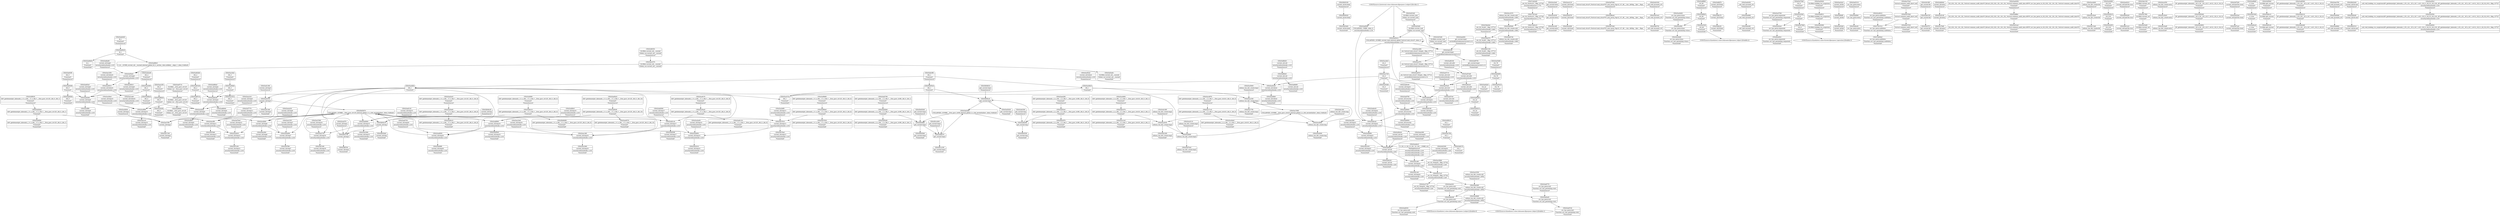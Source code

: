 digraph {
	CE0x5b00020 [shape=record,shape=Mrecord,label="{CE0x5b00020|current_sid:do.body}"]
	CE0x5ad13d0 [shape=record,shape=Mrecord,label="{CE0x5ad13d0|current_sid:tmp3|*SummSink*}"]
	CE0x5ad5060 [shape=record,shape=Mrecord,label="{CE0x5ad5060|selinux_tun_dev_create:call1|security/selinux/hooks.c,4661}"]
	CE0x5acccd0 [shape=record,shape=Mrecord,label="{CE0x5acccd0|get_current:entry|*SummSink*}"]
	CE0x5ae6380 [shape=record,shape=Mrecord,label="{CE0x5ae6380|i64_5|*Constant*}"]
	CE0x5ae3d00 [shape=record,shape=Mrecord,label="{CE0x5ae3d00|current_sid:if.end|*SummSink*}"]
	CE0x5af7040 [shape=record,shape=Mrecord,label="{CE0x5af7040|%struct.task_struct*_(%struct.task_struct**)*_asm_movq_%gs:$_1:P_,$0_,_r,im,_dirflag_,_fpsr_,_flags_|*SummSource*}"]
	CE0x5af6ea0 [shape=record,shape=Mrecord,label="{CE0x5af6ea0|%struct.task_struct*_(%struct.task_struct**)*_asm_movq_%gs:$_1:P_,$0_,_r,im,_dirflag_,_fpsr_,_flags_}"]
	CE0x5aec090 [shape=record,shape=Mrecord,label="{CE0x5aec090|current_sid:tmp22|security/selinux/hooks.c,218|*SummSink*}"]
	CE0x5ad14c0 [shape=record,shape=Mrecord,label="{CE0x5ad14c0|_call_void_mcount()_#3}"]
	CE0x5ac44d0 [shape=record,shape=Mrecord,label="{CE0x5ac44d0|avc_has_perm:tclass|Function::avc_has_perm&Arg::tclass::|*SummSink*}"]
	CE0x5ac6090 [shape=record,shape=Mrecord,label="{CE0x5ac6090|selinux_tun_dev_create:tmp|*SummSink*}"]
	CE0x5b08d10 [shape=record,shape=Mrecord,label="{CE0x5b08d10|get_current:tmp1|*SummSource*}"]
	CE0x5ac49d0 [shape=record,shape=Mrecord,label="{CE0x5ac49d0|selinux_tun_dev_create:tmp}"]
	CE0x5afdd70 [shape=record,shape=Mrecord,label="{CE0x5afdd70|current_sid:if.then|*SummSource*}"]
	CE0x5adda80 [shape=record,shape=Mrecord,label="{CE0x5adda80|current_sid:tmp8|security/selinux/hooks.c,218|*SummSource*}"]
	CE0x5add390 [shape=record,shape=Mrecord,label="{CE0x5add390|get_current:tmp}"]
	CE0x5aca340 [shape=record,shape=Mrecord,label="{CE0x5aca340|selinux_tun_dev_create:tmp1}"]
	CE0x5ae55a0 [shape=record,shape=Mrecord,label="{CE0x5ae55a0|current_sid:cred|security/selinux/hooks.c,218}"]
	CE0x5ae1860 [shape=record,shape=Mrecord,label="{CE0x5ae1860|current_sid:tmp18|security/selinux/hooks.c,218|*SummSink*}"]
	CE0x5add8c0 [shape=record,shape=Mrecord,label="{CE0x5add8c0|0:_i8,_:_GCMR_current_sid.__warned_internal_global_i8_0,_section_.data.unlikely_,_align_1:_elem_0:default:}"]
	CE0x5ad0c00 [shape=record,shape=Mrecord,label="{CE0x5ad0c00|current_sid:tmp21|security/selinux/hooks.c,218|*SummSource*}"]
	CE0x5ac5350 [shape=record,shape=Mrecord,label="{CE0x5ac5350|selinux_tun_dev_create:call|security/selinux/hooks.c,4652|*SummSource*}"]
	CE0x5aca1e0 [shape=record,shape=Mrecord,label="{CE0x5aca1e0|i64*_getelementptr_inbounds_(_2_x_i64_,_2_x_i64_*___llvm_gcov_ctr410,_i64_0,_i64_1)|*Constant*|*SummSink*}"]
	CE0x5ad3460 [shape=record,shape=Mrecord,label="{CE0x5ad3460|current_sid:do.body|*SummSink*}"]
	CE0x5adfc90 [shape=record,shape=Mrecord,label="{CE0x5adfc90|i64*_getelementptr_inbounds_(_11_x_i64_,_11_x_i64_*___llvm_gcov_ctr125,_i64_0,_i64_10)|*Constant*}"]
	CE0x5ae3580 [shape=record,shape=Mrecord,label="{CE0x5ae3580|current_sid:tmp15|security/selinux/hooks.c,218|*SummSink*}"]
	CE0x5aee880 [shape=record,shape=Mrecord,label="{CE0x5aee880|_call_void_mcount()_#3}"]
	CE0x5accb30 [shape=record,shape=Mrecord,label="{CE0x5accb30|get_current:entry}"]
	CE0x5ac5760 [shape=record,shape=Mrecord,label="{CE0x5ac5760|avc_has_perm:requested|Function::avc_has_perm&Arg::requested::|*SummSource*}"]
	CE0x5af96e0 [shape=record,shape=Mrecord,label="{CE0x5af96e0|i64*_getelementptr_inbounds_(_11_x_i64_,_11_x_i64_*___llvm_gcov_ctr125,_i64_0,_i64_6)|*Constant*}"]
	CE0x5ad3920 [shape=record,shape=Mrecord,label="{CE0x5ad3920|GLOBAL:lockdep_rcu_suspicious|*Constant*|*SummSource*}"]
	CE0x5ae9570 [shape=record,shape=Mrecord,label="{CE0x5ae9570|i64*_getelementptr_inbounds_(_11_x_i64_,_11_x_i64_*___llvm_gcov_ctr125,_i64_0,_i64_10)|*Constant*|*SummSink*}"]
	CE0x5afb890 [shape=record,shape=Mrecord,label="{CE0x5afb890|current_sid:call|security/selinux/hooks.c,218|*SummSink*}"]
	CE0x5ac3270 [shape=record,shape=Mrecord,label="{CE0x5ac3270|selinux_tun_dev_create:call1|security/selinux/hooks.c,4661|*SummSource*}"]
	CE0x5ae52b0 [shape=record,shape=Mrecord,label="{CE0x5ae52b0|current_sid:bb|*SummSink*}"]
	CE0x5b1a100 [shape=record,shape=Mrecord,label="{CE0x5b1a100|get_current:tmp3|*SummSink*}"]
	CE0x5ad3310 [shape=record,shape=Mrecord,label="{CE0x5ad3310|avc_has_perm:entry|*SummSource*}"]
	CE0x5ad4c80 [shape=record,shape=Mrecord,label="{CE0x5ad4c80|avc_has_perm:ssid|Function::avc_has_perm&Arg::ssid::}"]
	CE0x5aea560 [shape=record,shape=Mrecord,label="{CE0x5aea560|current_sid:tmp6|security/selinux/hooks.c,218|*SummSink*}"]
	CE0x5ac71c0 [shape=record,shape=Mrecord,label="{CE0x5ac71c0|i64*_getelementptr_inbounds_(_2_x_i64_,_2_x_i64_*___llvm_gcov_ctr410,_i64_0,_i64_0)|*Constant*}"]
	CE0x5acdcd0 [shape=record,shape=Mrecord,label="{CE0x5acdcd0|current_sid:tmp5|security/selinux/hooks.c,218}"]
	CE0x5acc910 [shape=record,shape=Mrecord,label="{CE0x5acc910|i64_3|*Constant*|*SummSink*}"]
	"CONST[source:0(mediator),value:0(static)][purpose:{operation}][SnkIdx:3]"
	CE0x5aedc20 [shape=record,shape=Mrecord,label="{CE0x5aedc20|current_sid:sid|security/selinux/hooks.c,220|*SummSink*}"]
	CE0x7181510 [shape=record,shape=Mrecord,label="{CE0x7181510|avc_has_perm:auditdata|Function::avc_has_perm&Arg::auditdata::}"]
	CE0x5ac2030 [shape=record,shape=Mrecord,label="{CE0x5ac2030|selinux_tun_dev_create:tmp2}"]
	CE0x5ae16e0 [shape=record,shape=Mrecord,label="{CE0x5ae16e0|current_sid:tmp18|security/selinux/hooks.c,218|*SummSource*}"]
	CE0x5b455c0 [shape=record,shape=Mrecord,label="{CE0x5b455c0|i64_1|*Constant*}"]
	CE0x5ae57e0 [shape=record,shape=Mrecord,label="{CE0x5ae57e0|current_sid:cred|security/selinux/hooks.c,218|*SummSink*}"]
	CE0x5af20a0 [shape=record,shape=Mrecord,label="{CE0x5af20a0|i64*_getelementptr_inbounds_(_2_x_i64_,_2_x_i64_*___llvm_gcov_ctr98,_i64_0,_i64_0)|*Constant*}"]
	CE0x5aea430 [shape=record,shape=Mrecord,label="{CE0x5aea430|current_sid:tmp6|security/selinux/hooks.c,218|*SummSource*}"]
	CE0x63e7640 [shape=record,shape=Mrecord,label="{CE0x63e7640|%struct.common_audit_data*_null|*Constant*}"]
	CE0x5af1df0 [shape=record,shape=Mrecord,label="{CE0x5af1df0|get_current:bb|*SummSource*}"]
	CE0x5aedec0 [shape=record,shape=Mrecord,label="{CE0x5aedec0|0:_i32,_4:_i32,_8:_i32,_12:_i32,_:_CMRE_4,8_|*MultipleSource*|security/selinux/hooks.c,218|security/selinux/hooks.c,218|security/selinux/hooks.c,220}"]
	CE0x5ae6f40 [shape=record,shape=Mrecord,label="{CE0x5ae6f40|i64*_getelementptr_inbounds_(_11_x_i64_,_11_x_i64_*___llvm_gcov_ctr125,_i64_0,_i64_1)|*Constant*|*SummSink*}"]
	CE0x5af8930 [shape=record,shape=Mrecord,label="{CE0x5af8930|i64*_getelementptr_inbounds_(_11_x_i64_,_11_x_i64_*___llvm_gcov_ctr125,_i64_0,_i64_1)|*Constant*|*SummSource*}"]
	CE0x5aceb30 [shape=record,shape=Mrecord,label="{CE0x5aceb30|current_sid:tmp12|security/selinux/hooks.c,218}"]
	CE0x5af78d0 [shape=record,shape=Mrecord,label="{CE0x5af78d0|current_sid:tmp11|security/selinux/hooks.c,218|*SummSink*}"]
	CE0x5ae3370 [shape=record,shape=Mrecord,label="{CE0x5ae3370|GLOBAL:current_sid.__warned|Global_var:current_sid.__warned}"]
	CE0x5af1b50 [shape=record,shape=Mrecord,label="{CE0x5af1b50|current_sid:tmp24|security/selinux/hooks.c,220|*SummSource*}"]
	CE0x5ac7b60 [shape=record,shape=Mrecord,label="{CE0x5ac7b60|current_sid:entry|*SummSink*}"]
	CE0x5ad4cf0 [shape=record,shape=Mrecord,label="{CE0x5ad4cf0|avc_has_perm:entry|*SummSink*}"]
	CE0x5ac5ca0 [shape=record,shape=Mrecord,label="{CE0x5ac5ca0|i32_(i32,_i32,_i16,_i32,_%struct.common_audit_data*)*_bitcast_(i32_(i32,_i32,_i16,_i32,_%struct.common_audit_data.495*)*_avc_has_perm_to_i32_(i32,_i32,_i16,_i32,_%struct.common_audit_data*)*)|*Constant*|*SummSink*}"]
	CE0x5ac4d40 [shape=record,shape=Mrecord,label="{CE0x5ac4d40|selinux_tun_dev_create:bb|*SummSource*}"]
	CE0x5ae7910 [shape=record,shape=Mrecord,label="{CE0x5ae7910|current_sid:tmp13|security/selinux/hooks.c,218}"]
	CE0x5ad3990 [shape=record,shape=Mrecord,label="{CE0x5ad3990|GLOBAL:lockdep_rcu_suspicious|*Constant*|*SummSink*}"]
	CE0x5ae3730 [shape=record,shape=Mrecord,label="{CE0x5ae3730|current_sid:tmp16|security/selinux/hooks.c,218}"]
	CE0x5acb450 [shape=record,shape=Mrecord,label="{CE0x5acb450|i32_218|*Constant*|*SummSink*}"]
	CE0x5adfdc0 [shape=record,shape=Mrecord,label="{CE0x5adfdc0|current_sid:tmp19|security/selinux/hooks.c,218|*SummSource*}"]
	CE0x5acdc60 [shape=record,shape=Mrecord,label="{CE0x5acdc60|i64_0|*Constant*|*SummSink*}"]
	CE0x53be0e0 [shape=record,shape=Mrecord,label="{CE0x53be0e0|_ret_i32_%call1,_!dbg_!27714|security/selinux/hooks.c,4661|*SummSource*}"]
	CE0x5af7a50 [shape=record,shape=Mrecord,label="{CE0x5af7a50|current_sid:tmp12|security/selinux/hooks.c,218|*SummSink*}"]
	CE0x5ae2610 [shape=record,shape=Mrecord,label="{CE0x5ae2610|current_sid:land.lhs.true|*SummSource*}"]
	CE0x5acff30 [shape=record,shape=Mrecord,label="{CE0x5acff30|current_sid:tmp5|security/selinux/hooks.c,218|*SummSink*}"]
	CE0x5ac5e80 [shape=record,shape=Mrecord,label="{CE0x5ac5e80|GLOBAL:current_sid|*Constant*|*SummSink*}"]
	CE0x71814a0 [shape=record,shape=Mrecord,label="{CE0x71814a0|_ret_i32_%retval.0,_!dbg_!27728|security/selinux/avc.c,775}"]
	CE0x5ae78a0 [shape=record,shape=Mrecord,label="{CE0x5ae78a0|current_sid:tmp13|security/selinux/hooks.c,218|*SummSink*}"]
	CE0x5afb820 [shape=record,shape=Mrecord,label="{CE0x5afb820|current_sid:call|security/selinux/hooks.c,218|*SummSource*}"]
	CE0x5ae67e0 [shape=record,shape=Mrecord,label="{CE0x5ae67e0|avc_has_perm:tsid|Function::avc_has_perm&Arg::tsid::|*SummSink*}"]
	CE0x5aed1d0 [shape=record,shape=Mrecord,label="{CE0x5aed1d0|current_sid:tmp21|security/selinux/hooks.c,218|*SummSink*}"]
	CE0x5acd010 [shape=record,shape=Mrecord,label="{CE0x5acd010|_ret_%struct.task_struct*_%tmp4,_!dbg_!27714|./arch/x86/include/asm/current.h,14|*SummSink*}"]
	CE0x53be070 [shape=record,shape=Mrecord,label="{CE0x53be070|_ret_i32_%call1,_!dbg_!27714|security/selinux/hooks.c,4661}"]
	CE0x5b1a000 [shape=record,shape=Mrecord,label="{CE0x5b1a000|get_current:tmp3|*SummSource*}"]
	CE0x5ae60b0 [shape=record,shape=Mrecord,label="{CE0x5ae60b0|current_sid:tmp15|security/selinux/hooks.c,218}"]
	CE0x5ac5ad0 [shape=record,shape=Mrecord,label="{CE0x5ac5ad0|selinux_tun_dev_create:entry|*SummSink*}"]
	CE0x5afb6e0 [shape=record,shape=Mrecord,label="{CE0x5afb6e0|current_sid:call|security/selinux/hooks.c,218}"]
	CE0x5ad8940 [shape=record,shape=Mrecord,label="{CE0x5ad8940|current_sid:tmp4|security/selinux/hooks.c,218|*SummSink*}"]
	CE0x5ac86b0 [shape=record,shape=Mrecord,label="{CE0x5ac86b0|current_sid:tobool|security/selinux/hooks.c,218|*SummSink*}"]
	CE0x5ad5320 [shape=record,shape=Mrecord,label="{CE0x5ad5320|i8*_getelementptr_inbounds_(_45_x_i8_,_45_x_i8_*_.str12,_i32_0,_i32_0)|*Constant*|*SummSource*}"]
	CE0x5ad01b0 [shape=record,shape=Mrecord,label="{CE0x5ad01b0|i64_2|*Constant*}"]
	CE0x5ad1360 [shape=record,shape=Mrecord,label="{CE0x5ad1360|current_sid:tmp3|*SummSource*}"]
	CE0x5b08ca0 [shape=record,shape=Mrecord,label="{CE0x5b08ca0|get_current:tmp1}"]
	CE0x5ad3b10 [shape=record,shape=Mrecord,label="{CE0x5ad3b10|i32_218|*Constant*}"]
	CE0x5accf70 [shape=record,shape=Mrecord,label="{CE0x5accf70|_ret_%struct.task_struct*_%tmp4,_!dbg_!27714|./arch/x86/include/asm/current.h,14}"]
	CE0x5aebe20 [shape=record,shape=Mrecord,label="{CE0x5aebe20|current_sid:tmp22|security/selinux/hooks.c,218|*SummSource*}"]
	CE0x5ac68d0 [shape=record,shape=Mrecord,label="{CE0x5ac68d0|selinux_tun_dev_create:call|security/selinux/hooks.c,4652|*SummSink*}"]
	CE0x5ae65a0 [shape=record,shape=Mrecord,label="{CE0x5ae65a0|current_sid:tmp9|security/selinux/hooks.c,218|*SummSource*}"]
	CE0x5ae2ec0 [shape=record,shape=Mrecord,label="{CE0x5ae2ec0|i64*_getelementptr_inbounds_(_11_x_i64_,_11_x_i64_*___llvm_gcov_ctr125,_i64_0,_i64_8)|*Constant*|*SummSource*}"]
	CE0x5b036e0 [shape=record,shape=Mrecord,label="{CE0x5b036e0|current_sid:tmp|*SummSink*}"]
	CE0x5ad4130 [shape=record,shape=Mrecord,label="{CE0x5ad4130|i64*_getelementptr_inbounds_(_11_x_i64_,_11_x_i64_*___llvm_gcov_ctr125,_i64_0,_i64_9)|*Constant*|*SummSink*}"]
	CE0x5ac85a0 [shape=record,shape=Mrecord,label="{CE0x5ac85a0|current_sid:tobool|security/selinux/hooks.c,218|*SummSource*}"]
	CE0x5ae1d50 [shape=record,shape=Mrecord,label="{CE0x5ae1d50|current_sid:tobool1|security/selinux/hooks.c,218|*SummSource*}"]
	CE0x5ac3730 [shape=record,shape=Mrecord,label="{CE0x5ac3730|_ret_i32_%tmp24,_!dbg_!27742|security/selinux/hooks.c,220|*SummSink*}"]
	CE0x5adcc90 [shape=record,shape=Mrecord,label="{CE0x5adcc90|get_current:tmp4|./arch/x86/include/asm/current.h,14}"]
	CE0x5b01330 [shape=record,shape=Mrecord,label="{CE0x5b01330|_ret_i32_%call1,_!dbg_!27714|security/selinux/hooks.c,4661|*SummSink*}"]
	CE0x5af7200 [shape=record,shape=Mrecord,label="{CE0x5af7200|current_sid:land.lhs.true2|*SummSource*}"]
	CE0x5ac6400 [shape=record,shape=Mrecord,label="{CE0x5ac6400|avc_has_perm:tclass|Function::avc_has_perm&Arg::tclass::|*SummSource*}"]
	CE0x5accd60 [shape=record,shape=Mrecord,label="{CE0x5accd60|_ret_%struct.task_struct*_%tmp4,_!dbg_!27714|./arch/x86/include/asm/current.h,14|*SummSource*}"]
	CE0x5ac6140 [shape=record,shape=Mrecord,label="{CE0x5ac6140|current_sid:entry}"]
	CE0x5af87b0 [shape=record,shape=Mrecord,label="{CE0x5af87b0|current_sid:tmp1|*SummSink*}"]
	CE0x5ae24c0 [shape=record,shape=Mrecord,label="{CE0x5ae24c0|current_sid:bb|*SummSource*}"]
	CE0x5adffe0 [shape=record,shape=Mrecord,label="{CE0x5adffe0|i32_(i32,_i32,_i16,_i32,_%struct.common_audit_data*)*_bitcast_(i32_(i32,_i32,_i16,_i32,_%struct.common_audit_data.495*)*_avc_has_perm_to_i32_(i32,_i32,_i16,_i32,_%struct.common_audit_data*)*)|*Constant*}"]
	CE0x5aebf90 [shape=record,shape=Mrecord,label="{CE0x5aebf90|current_sid:tmp23|security/selinux/hooks.c,218}"]
	CE0x5acfdd0 [shape=record,shape=Mrecord,label="{CE0x5acfdd0|selinux_tun_dev_create:tmp3}"]
	CE0x5ad7ed0 [shape=record,shape=Mrecord,label="{CE0x5ad7ed0|current_sid:call4|security/selinux/hooks.c,218}"]
	CE0x5aed030 [shape=record,shape=Mrecord,label="{CE0x5aed030|avc_has_perm:ssid|Function::avc_has_perm&Arg::ssid::|*SummSink*}"]
	CE0x5afb9f0 [shape=record,shape=Mrecord,label="{CE0x5afb9f0|current_sid:bb}"]
	CE0x6ea6fc0 [shape=record,shape=Mrecord,label="{CE0x6ea6fc0|avc_has_perm:requested|Function::avc_has_perm&Arg::requested::|*SummSink*}"]
	CE0x5ae5410 [shape=record,shape=Mrecord,label="{CE0x5ae5410|i32_78|*Constant*|*SummSink*}"]
	CE0x5ae5480 [shape=record,shape=Mrecord,label="{CE0x5ae5480|i32_78|*Constant*|*SummSource*}"]
	CE0x5af72a0 [shape=record,shape=Mrecord,label="{CE0x5af72a0|current_sid:land.lhs.true2|*SummSink*}"]
	CE0x5afef60 [shape=record,shape=Mrecord,label="{CE0x5afef60|i64*_getelementptr_inbounds_(_11_x_i64_,_11_x_i64_*___llvm_gcov_ctr125,_i64_0,_i64_0)|*Constant*|*SummSource*}"]
	CE0x5abc470 [shape=record,shape=Mrecord,label="{CE0x5abc470|i64*_getelementptr_inbounds_(_2_x_i64_,_2_x_i64_*___llvm_gcov_ctr410,_i64_0,_i64_1)|*Constant*}"]
	CE0x5ad5260 [shape=record,shape=Mrecord,label="{CE0x5ad5260|i8*_getelementptr_inbounds_(_45_x_i8_,_45_x_i8_*_.str12,_i32_0,_i32_0)|*Constant*}"]
	CE0x5b03750 [shape=record,shape=Mrecord,label="{CE0x5b03750|current_sid:tmp1}"]
	CE0x5ae9ce0 [shape=record,shape=Mrecord,label="{CE0x5ae9ce0|i1_true|*Constant*|*SummSink*}"]
	CE0x5adcbf0 [shape=record,shape=Mrecord,label="{CE0x5adcbf0|_call_void_mcount()_#3|*SummSink*}"]
	CE0x5ad45d0 [shape=record,shape=Mrecord,label="{CE0x5ad45d0|current_sid:tmp17|security/selinux/hooks.c,218|*SummSink*}"]
	CE0x5ad1290 [shape=record,shape=Mrecord,label="{CE0x5ad1290|selinux_tun_dev_create:tmp2|*SummSink*}"]
	CE0x5abb9a0 [shape=record,shape=Mrecord,label="{CE0x5abb9a0|current_sid:entry|*SummSource*}"]
	CE0x5aecdf0 [shape=record,shape=Mrecord,label="{CE0x5aecdf0|current_sid:tmp11|security/selinux/hooks.c,218}"]
	CE0x5af50b0 [shape=record,shape=Mrecord,label="{CE0x5af50b0|GLOBAL:get_current|*Constant*|*SummSource*}"]
	CE0x5ad8160 [shape=record,shape=Mrecord,label="{CE0x5ad8160|current_sid:call4|security/selinux/hooks.c,218|*SummSource*}"]
	CE0x5b012c0 [shape=record,shape=Mrecord,label="{CE0x5b012c0|current_sid:land.lhs.true|*SummSink*}"]
	CE0x5ac9aa0 [shape=record,shape=Mrecord,label="{CE0x5ac9aa0|i64*_getelementptr_inbounds_(_11_x_i64_,_11_x_i64_*___llvm_gcov_ctr125,_i64_0,_i64_9)|*Constant*}"]
	CE0x5ad2790 [shape=record,shape=Mrecord,label="{CE0x5ad2790|i64*_getelementptr_inbounds_(_2_x_i64_,_2_x_i64_*___llvm_gcov_ctr98,_i64_0,_i64_1)|*Constant*|*SummSource*}"]
	CE0x5aed410 [shape=record,shape=Mrecord,label="{CE0x5aed410|i32_22|*Constant*|*SummSink*}"]
	CE0x5ad0560 [shape=record,shape=Mrecord,label="{CE0x5ad0560|i8*_getelementptr_inbounds_(_25_x_i8_,_25_x_i8_*_.str3,_i32_0,_i32_0)|*Constant*|*SummSource*}"]
	CE0x5ad70a0 [shape=record,shape=Mrecord,label="{CE0x5ad70a0|selinux_tun_dev_create:tmp3|*SummSink*}"]
	CE0x5ae0050 [shape=record,shape=Mrecord,label="{CE0x5ae0050|i32_(i32,_i32,_i16,_i32,_%struct.common_audit_data*)*_bitcast_(i32_(i32,_i32,_i16,_i32,_%struct.common_audit_data.495*)*_avc_has_perm_to_i32_(i32,_i32,_i16,_i32,_%struct.common_audit_data*)*)|*Constant*|*SummSource*}"]
	CE0x5af52d0 [shape=record,shape=Mrecord,label="{CE0x5af52d0|i64*_getelementptr_inbounds_(_2_x_i64_,_2_x_i64_*___llvm_gcov_ctr98,_i64_0,_i64_1)|*Constant*|*SummSink*}"]
	CE0x5ace070 [shape=record,shape=Mrecord,label="{CE0x5ace070|current_sid:tmp1|*SummSource*}"]
	CE0x6ea70a0 [shape=record,shape=Mrecord,label="{CE0x6ea70a0|%struct.common_audit_data*_null|*Constant*|*SummSource*}"]
	CE0x5ac7a00 [shape=record,shape=Mrecord,label="{CE0x5ac7a00|selinux_tun_dev_create:bb|*SummSink*}"]
	CE0x5ac6610 [shape=record,shape=Mrecord,label="{CE0x5ac6610|avc_has_perm:auditdata|Function::avc_has_perm&Arg::auditdata::|*SummSource*}"]
	CE0x5af4ce0 [shape=record,shape=Mrecord,label="{CE0x5af4ce0|current_sid:call4|security/selinux/hooks.c,218|*SummSink*}"]
	CE0x5ac6c40 [shape=record,shape=Mrecord,label="{CE0x5ac6c40|current_sid:tobool|security/selinux/hooks.c,218}"]
	CE0x5ae8c80 [shape=record,shape=Mrecord,label="{CE0x5ae8c80|i8_1|*Constant*|*SummSource*}"]
	CE0x5b45040 [shape=record,shape=Mrecord,label="{CE0x5b45040|get_current:tmp2|*SummSource*}"]
	CE0x5ad4bc0 [shape=record,shape=Mrecord,label="{CE0x5ad4bc0|i64_4|*Constant*|*SummSink*}"]
	CE0x5aca720 [shape=record,shape=Mrecord,label="{CE0x5aca720|i32_0|*Constant*}"]
	CE0x5af0b10 [shape=record,shape=Mrecord,label="{CE0x5af0b10|i32_1|*Constant*|*SummSource*}"]
	CE0x5b22f70 [shape=record,shape=Mrecord,label="{CE0x5b22f70|i64*_getelementptr_inbounds_(_2_x_i64_,_2_x_i64_*___llvm_gcov_ctr98,_i64_0,_i64_0)|*Constant*|*SummSink*}"]
	CE0x5abc100 [shape=record,shape=Mrecord,label="{CE0x5abc100|GLOBAL:current_sid|*Constant*|*SummSource*}"]
	CE0x5af7770 [shape=record,shape=Mrecord,label="{CE0x5af7770|current_sid:tmp11|security/selinux/hooks.c,218|*SummSource*}"]
	CE0x5ae6500 [shape=record,shape=Mrecord,label="{CE0x5ae6500|i64_5|*Constant*|*SummSink*}"]
	CE0x5acb6f0 [shape=record,shape=Mrecord,label="{CE0x5acb6f0|current_sid:tmp13|security/selinux/hooks.c,218|*SummSource*}"]
	CE0x5b00200 [shape=record,shape=Mrecord,label="{CE0x5b00200|current_sid:land.lhs.true}"]
	CE0x5ae9650 [shape=record,shape=Mrecord,label="{CE0x5ae9650|current_sid:tmp20|security/selinux/hooks.c,218}"]
	CE0x7a40a10 [shape=record,shape=Mrecord,label="{CE0x7a40a10|_ret_i32_%retval.0,_!dbg_!27728|security/selinux/avc.c,775|*SummSink*}"]
	CE0x5ad2460 [shape=record,shape=Mrecord,label="{CE0x5ad2460|i8*_getelementptr_inbounds_(_25_x_i8_,_25_x_i8_*_.str3,_i32_0,_i32_0)|*Constant*|*SummSink*}"]
	CE0x5aed5d0 [shape=record,shape=Mrecord,label="{CE0x5aed5d0|COLLAPSED:_CMRE:_elem_0::|security/selinux/hooks.c,218}"]
	CE0x5acc8a0 [shape=record,shape=Mrecord,label="{CE0x5acc8a0|i64_3|*Constant*|*SummSource*}"]
	CE0x5ae8020 [shape=record,shape=Mrecord,label="{CE0x5ae8020|i8_1|*Constant*}"]
	CE0x5ac8910 [shape=record,shape=Mrecord,label="{CE0x5ac8910|current_sid:tobool1|security/selinux/hooks.c,218}"]
	CE0x5ad2bb0 [shape=record,shape=Mrecord,label="{CE0x5ad2bb0|i64*_getelementptr_inbounds_(_2_x_i64_,_2_x_i64_*___llvm_gcov_ctr98,_i64_0,_i64_1)|*Constant*}"]
	CE0x5ae2000 [shape=record,shape=Mrecord,label="{CE0x5ae2000|i64_4|*Constant*}"]
	CE0x5ae6120 [shape=record,shape=Mrecord,label="{CE0x5ae6120|current_sid:tmp15|security/selinux/hooks.c,218|*SummSource*}"]
	CE0x5ad28a0 [shape=record,shape=Mrecord,label="{CE0x5ad28a0|i64*_getelementptr_inbounds_(_11_x_i64_,_11_x_i64_*___llvm_gcov_ctr125,_i64_0,_i64_1)|*Constant*}"]
	CE0x5ac9850 [shape=record,shape=Mrecord,label="{CE0x5ac9850|i8*_getelementptr_inbounds_(_45_x_i8_,_45_x_i8_*_.str12,_i32_0,_i32_0)|*Constant*|*SummSink*}"]
	CE0x5ae7160 [shape=record,shape=Mrecord,label="{CE0x5ae7160|current_sid:tmp2|*SummSink*}"]
	CE0x5ad1810 [shape=record,shape=Mrecord,label="{CE0x5ad1810|current_sid:tmp14|security/selinux/hooks.c,218|*SummSink*}"]
	CE0x5abc9f0 [shape=record,shape=Mrecord,label="{CE0x5abc9f0|i64_1|*Constant*|*SummSource*}"]
	CE0x5aee150 [shape=record,shape=Mrecord,label="{CE0x5aee150|get_current:bb}"]
	CE0x5ad8830 [shape=record,shape=Mrecord,label="{CE0x5ad8830|i64_0|*Constant*}"]
	CE0x5ae3c10 [shape=record,shape=Mrecord,label="{CE0x5ae3c10|current_sid:if.end|*SummSource*}"]
	CE0x5ae8710 [shape=record,shape=Mrecord,label="{CE0x5ae8710|GLOBAL:__llvm_gcov_ctr125|Global_var:__llvm_gcov_ctr125|*SummSource*}"]
	CE0x5aec430 [shape=record,shape=Mrecord,label="{CE0x5aec430|current_sid:tmp23|security/selinux/hooks.c,218|*SummSink*}"]
	CE0x5afee10 [shape=record,shape=Mrecord,label="{CE0x5afee10|i64*_getelementptr_inbounds_(_11_x_i64_,_11_x_i64_*___llvm_gcov_ctr125,_i64_0,_i64_0)|*Constant*}"]
	CE0x5ad2fb0 [shape=record,shape=Mrecord,label="{CE0x5ad2fb0|avc_has_perm:entry}"]
	CE0x5aee600 [shape=record,shape=Mrecord,label="{CE0x5aee600|get_current:tmp4|./arch/x86/include/asm/current.h,14|*SummSource*}"]
	CE0x5afb750 [shape=record,shape=Mrecord,label="{CE0x5afb750|_call_void_mcount()_#3|*SummSink*}"]
	CE0x5ae9a00 [shape=record,shape=Mrecord,label="{CE0x5ae9a00|avc_has_perm:tsid|Function::avc_has_perm&Arg::tsid::}"]
	CE0x5ae25a0 [shape=record,shape=Mrecord,label="{CE0x5ae25a0|current_sid:land.lhs.true2}"]
	CE0x5ad87c0 [shape=record,shape=Mrecord,label="{CE0x5ad87c0|i64_2|*Constant*|*SummSink*}"]
	CE0x5ac56b0 [shape=record,shape=Mrecord,label="{CE0x5ac56b0|_ret_i32_%tmp24,_!dbg_!27742|security/selinux/hooks.c,220|*SummSource*}"]
	CE0x5ae8840 [shape=record,shape=Mrecord,label="{CE0x5ae8840|GLOBAL:__llvm_gcov_ctr125|Global_var:__llvm_gcov_ctr125|*SummSink*}"]
	CE0x5adc490 [shape=record,shape=Mrecord,label="{CE0x5adc490|COLLAPSED:_GCMRE___llvm_gcov_ctr98_internal_global_2_x_i64_zeroinitializer:_elem_0:default:}"]
	CE0x5abc1b0 [shape=record,shape=Mrecord,label="{CE0x5abc1b0|selinux_tun_dev_create:tmp|*SummSource*}"]
	CE0x5aebca0 [shape=record,shape=Mrecord,label="{CE0x5aebca0|current_sid:tmp22|security/selinux/hooks.c,218}"]
	CE0x5af1c40 [shape=record,shape=Mrecord,label="{CE0x5af1c40|current_sid:tmp24|security/selinux/hooks.c,220|*SummSink*}"]
	CE0x5ae9e10 [shape=record,shape=Mrecord,label="{CE0x5ae9e10|i64*_getelementptr_inbounds_(_11_x_i64_,_11_x_i64_*___llvm_gcov_ctr125,_i64_0,_i64_8)|*Constant*|*SummSink*}"]
	"CONST[source:0(mediator),value:2(dynamic)][purpose:{subject}][SnkIdx:0]"
	CE0x5acf160 [shape=record,shape=Mrecord,label="{CE0x5acf160|i16_49|*Constant*|*SummSink*}"]
	CE0x5acd110 [shape=record,shape=Mrecord,label="{CE0x5acd110|selinux_tun_dev_create:tmp3|*SummSource*}"]
	CE0x5ac83d0 [shape=record,shape=Mrecord,label="{CE0x5ac83d0|i32_0|*Constant*|*SummSink*}"]
	CE0x5ad1630 [shape=record,shape=Mrecord,label="{CE0x5ad1630|_call_void_mcount()_#3|*SummSource*}"]
	CE0x5afdc00 [shape=record,shape=Mrecord,label="{CE0x5afdc00|current_sid:if.then|*SummSink*}"]
	CE0x5aea350 [shape=record,shape=Mrecord,label="{CE0x5aea350|i64_0|*Constant*|*SummSource*}"]
	CE0x5ac4540 [shape=record,shape=Mrecord,label="{CE0x5ac4540|i32_8|*Constant*}"]
	CE0x5aeccc0 [shape=record,shape=Mrecord,label="{CE0x5aeccc0|current_sid:tmp10|security/selinux/hooks.c,218|*SummSink*}"]
	CE0x5ac7f60 [shape=record,shape=Mrecord,label="{CE0x5ac7f60|GLOBAL:current_sid|*Constant*}"]
	CE0x5ae70f0 [shape=record,shape=Mrecord,label="{CE0x5ae70f0|current_sid:tmp2}"]
	CE0x5adc500 [shape=record,shape=Mrecord,label="{CE0x5adc500|get_current:tmp|*SummSource*}"]
	CE0x5ae9750 [shape=record,shape=Mrecord,label="{CE0x5ae9750|current_sid:tmp20|security/selinux/hooks.c,218|*SummSource*}"]
	CE0x5aca550 [shape=record,shape=Mrecord,label="{CE0x5aca550|selinux_tun_dev_create:entry|*SummSource*}"]
	CE0x5ae92b0 [shape=record,shape=Mrecord,label="{CE0x5ae92b0|_call_void_mcount()_#3}"]
	CE0x5ad88a0 [shape=record,shape=Mrecord,label="{CE0x5ad88a0|current_sid:tmp4|security/selinux/hooks.c,218|*SummSource*}"]
	CE0x5ad4740 [shape=record,shape=Mrecord,label="{CE0x5ad4740|selinux_tun_dev_create:call1|security/selinux/hooks.c,4661|*SummSink*}"]
	CE0x5ae7630 [shape=record,shape=Mrecord,label="{CE0x5ae7630|i64*_getelementptr_inbounds_(_11_x_i64_,_11_x_i64_*___llvm_gcov_ctr125,_i64_0,_i64_6)|*Constant*|*SummSink*}"]
	CE0x5ac5600 [shape=record,shape=Mrecord,label="{CE0x5ac5600|selinux_tun_dev_create:tmp1|*SummSource*}"]
	CE0x5ae7ef0 [shape=record,shape=Mrecord,label="{CE0x5ae7ef0|current_sid:tmp16|security/selinux/hooks.c,218|*SummSink*}"]
	CE0x5ae02f0 [shape=record,shape=Mrecord,label="{CE0x5ae02f0|selinux_tun_dev_create:call|security/selinux/hooks.c,4652}"]
	CE0x5af1a60 [shape=record,shape=Mrecord,label="{CE0x5af1a60|current_sid:tmp24|security/selinux/hooks.c,220}"]
	CE0x5ae5e60 [shape=record,shape=Mrecord,label="{CE0x5ae5e60|i64*_getelementptr_inbounds_(_11_x_i64_,_11_x_i64_*___llvm_gcov_ctr125,_i64_0,_i64_8)|*Constant*}"]
	CE0x5ad4560 [shape=record,shape=Mrecord,label="{CE0x5ad4560|current_sid:tmp17|security/selinux/hooks.c,218|*SummSource*}"]
	CE0x5ac4660 [shape=record,shape=Mrecord,label="{CE0x5ac4660|i64*_getelementptr_inbounds_(_2_x_i64_,_2_x_i64_*___llvm_gcov_ctr410,_i64_0,_i64_1)|*Constant*|*SummSource*}"]
	CE0x5aecfc0 [shape=record,shape=Mrecord,label="{CE0x5aecfc0|avc_has_perm:ssid|Function::avc_has_perm&Arg::ssid::|*SummSource*}"]
	CE0x5aec2b0 [shape=record,shape=Mrecord,label="{CE0x5aec2b0|current_sid:tmp23|security/selinux/hooks.c,218|*SummSource*}"]
	CE0x5ad9750 [shape=record,shape=Mrecord,label="{CE0x5ad9750|get_current:tmp4|./arch/x86/include/asm/current.h,14|*SummSink*}"]
	CE0x5b02510 [shape=record,shape=Mrecord,label="{CE0x5b02510|current_sid:do.end|*SummSink*}"]
	CE0x5ae5710 [shape=record,shape=Mrecord,label="{CE0x5ae5710|current_sid:cred|security/selinux/hooks.c,218|*SummSource*}"]
	CE0x5ae7d90 [shape=record,shape=Mrecord,label="{CE0x5ae7d90|current_sid:tmp16|security/selinux/hooks.c,218|*SummSource*}"]
	CE0x5ad0a80 [shape=record,shape=Mrecord,label="{CE0x5ad0a80|current_sid:tmp21|security/selinux/hooks.c,218}"]
	CE0x5af0c70 [shape=record,shape=Mrecord,label="{CE0x5af0c70|i32_1|*Constant*|*SummSink*}"]
	CE0x5af42d0 [shape=record,shape=Mrecord,label="{CE0x5af42d0|current_sid:do.end}"]
	CE0x5ae5610 [shape=record,shape=Mrecord,label="{CE0x5ae5610|COLLAPSED:_GCMRE_current_task_external_global_%struct.task_struct*:_elem_0::|security/selinux/hooks.c,218}"]
	CE0x5aea760 [shape=record,shape=Mrecord,label="{CE0x5aea760|_call_void_mcount()_#3|*SummSource*}"]
	CE0x5ac36c0 [shape=record,shape=Mrecord,label="{CE0x5ac36c0|selinux_tun_dev_create:entry}"]
	CE0x5adf990 [shape=record,shape=Mrecord,label="{CE0x5adf990|current_sid:tmp19|security/selinux/hooks.c,218}"]
	CE0x5ac4870 [shape=record,shape=Mrecord,label="{CE0x5ac4870|i64*_getelementptr_inbounds_(_2_x_i64_,_2_x_i64_*___llvm_gcov_ctr410,_i64_0,_i64_0)|*Constant*|*SummSource*}"]
	CE0x5ac8810 [shape=record,shape=Mrecord,label="{CE0x5ac8810|current_sid:tmp8|security/selinux/hooks.c,218|*SummSink*}"]
	CE0x5adf890 [shape=record,shape=Mrecord,label="{CE0x5adf890|i16_49|*Constant*|*SummSource*}"]
	CE0x5af81f0 [shape=record,shape=Mrecord,label="{CE0x5af81f0|GLOBAL:current_sid.__warned|Global_var:current_sid.__warned|*SummSource*}"]
	CE0x5ae94c0 [shape=record,shape=Mrecord,label="{CE0x5ae94c0|i64*_getelementptr_inbounds_(_11_x_i64_,_11_x_i64_*___llvm_gcov_ctr125,_i64_0,_i64_10)|*Constant*|*SummSource*}"]
	CE0x5acdd40 [shape=record,shape=Mrecord,label="{CE0x5acdd40|current_sid:tmp6|security/selinux/hooks.c,218}"]
	CE0x5accbe0 [shape=record,shape=Mrecord,label="{CE0x5accbe0|get_current:entry|*SummSource*}"]
	CE0x5acf8f0 [shape=record,shape=Mrecord,label="{CE0x5acf8f0|current_sid:tmp9|security/selinux/hooks.c,218|*SummSink*}"]
	CE0x5b02440 [shape=record,shape=Mrecord,label="{CE0x5b02440|current_sid:do.end|*SummSource*}"]
	CE0x5afdc70 [shape=record,shape=Mrecord,label="{CE0x5afdc70|current_sid:if.then}"]
	CE0x5aee280 [shape=record,shape=Mrecord,label="{CE0x5aee280|i64*_getelementptr_inbounds_(_2_x_i64_,_2_x_i64_*___llvm_gcov_ctr98,_i64_0,_i64_0)|*Constant*|*SummSource*}"]
	CE0x5ad3020 [shape=record,shape=Mrecord,label="{CE0x5ad3020|get_current:tmp1|*SummSink*}"]
	CE0x5ae95e0 [shape=record,shape=Mrecord,label="{CE0x5ae95e0|current_sid:tmp19|security/selinux/hooks.c,218|*SummSink*}"]
	CE0x5acdf20 [shape=record,shape=Mrecord,label="{CE0x5acdf20|i64_1|*Constant*}"]
	CE0x7a409a0 [shape=record,shape=Mrecord,label="{CE0x7a409a0|avc_has_perm:auditdata|Function::avc_has_perm&Arg::auditdata::|*SummSink*}"]
	"CONST[source:2(external),value:2(dynamic)][purpose:{subject}][SrcIdx:1]"
	CE0x5af7f90 [shape=record,shape=Mrecord,label="{CE0x5af7f90|current_sid:tmp7|security/selinux/hooks.c,218|*SummSink*}"]
	CE0x5ae63f0 [shape=record,shape=Mrecord,label="{CE0x5ae63f0|i64_5|*Constant*|*SummSource*}"]
	CE0x5af3340 [shape=record,shape=Mrecord,label="{CE0x5af3340|GLOBAL:current_task|Global_var:current_task|*SummSource*}"]
	CE0x5aec780 [shape=record,shape=Mrecord,label="{CE0x5aec780|i32_1|*Constant*}"]
	CE0x5ae68b0 [shape=record,shape=Mrecord,label="{CE0x5ae68b0|_call_void_mcount()_#3|*SummSink*}"]
	CE0x5ad1940 [shape=record,shape=Mrecord,label="{CE0x5ad1940|i1_true|*Constant*}"]
	CE0x5ae9b60 [shape=record,shape=Mrecord,label="{CE0x5ae9b60|i1_true|*Constant*|*SummSource*}"]
	CE0x5acb080 [shape=record,shape=Mrecord,label="{CE0x5acb080|i32_218|*Constant*|*SummSource*}"]
	CE0x5acf0f0 [shape=record,shape=Mrecord,label="{CE0x5acf0f0|avc_has_perm:tclass|Function::avc_has_perm&Arg::tclass::}"]
	CE0x5ad0d30 [shape=record,shape=Mrecord,label="{CE0x5ad0d30|i32_22|*Constant*}"]
	CE0x6ea7030 [shape=record,shape=Mrecord,label="{CE0x6ea7030|%struct.common_audit_data*_null|*Constant*|*SummSink*}"]
	CE0x5ac54a0 [shape=record,shape=Mrecord,label="{CE0x5ac54a0|selinux_tun_dev_create:bb}"]
	CE0x5acf630 [shape=record,shape=Mrecord,label="{CE0x5acf630|_call_void_lockdep_rcu_suspicious(i8*_getelementptr_inbounds_(_25_x_i8_,_25_x_i8_*_.str3,_i32_0,_i32_0),_i32_218,_i8*_getelementptr_inbounds_(_45_x_i8_,_45_x_i8_*_.str12,_i32_0,_i32_0))_#10,_!dbg_!27727|security/selinux/hooks.c,218|*SummSink*}"]
	CE0x5ae14f0 [shape=record,shape=Mrecord,label="{CE0x5ae14f0|current_sid:tmp18|security/selinux/hooks.c,218}"]
	CE0x5af79e0 [shape=record,shape=Mrecord,label="{CE0x5af79e0|current_sid:tmp12|security/selinux/hooks.c,218|*SummSource*}"]
	CE0x5ae31f0 [shape=record,shape=Mrecord,label="{CE0x5ae31f0|current_sid:tmp7|security/selinux/hooks.c,218|*SummSource*}"]
	CE0x5ae85b0 [shape=record,shape=Mrecord,label="{CE0x5ae85b0|GLOBAL:__llvm_gcov_ctr125|Global_var:__llvm_gcov_ctr125}"]
	CE0x5ac7690 [shape=record,shape=Mrecord,label="{CE0x5ac7690|COLLAPSED:_GCMRE___llvm_gcov_ctr410_internal_global_2_x_i64_zeroinitializer:_elem_0:default:}"]
	CE0x5ac66c0 [shape=record,shape=Mrecord,label="{CE0x5ac66c0|i64_1|*Constant*}"]
	CE0x5acb850 [shape=record,shape=Mrecord,label="{CE0x5acb850|current_sid:tmp14|security/selinux/hooks.c,218}"]
	CE0x5ad0240 [shape=record,shape=Mrecord,label="{CE0x5ad0240|current_sid:tmp4|security/selinux/hooks.c,218}"]
	CE0x5af3be0 [shape=record,shape=Mrecord,label="{CE0x5af3be0|current_sid:tmp8|security/selinux/hooks.c,218}"]
	"CONST[source:0(mediator),value:2(dynamic)][purpose:{object}][SnkIdx:1]"
	CE0x5b06d90 [shape=record,shape=Mrecord,label="{CE0x5b06d90|i64*_getelementptr_inbounds_(_11_x_i64_,_11_x_i64_*___llvm_gcov_ctr125,_i64_0,_i64_0)|*Constant*|*SummSink*}"]
	CE0x5ae98f0 [shape=record,shape=Mrecord,label="{CE0x5ae98f0|current_sid:tmp20|security/selinux/hooks.c,218|*SummSink*}"]
	CE0x5af0d50 [shape=record,shape=Mrecord,label="{CE0x5af0d50|current_sid:sid|security/selinux/hooks.c,220}"]
	CE0x5ac8150 [shape=record,shape=Mrecord,label="{CE0x5ac8150|current_sid:tmp3}"]
	CE0x5aea690 [shape=record,shape=Mrecord,label="{CE0x5aea690|current_sid:tmp7|security/selinux/hooks.c,218}"]
	CE0x5b05b70 [shape=record,shape=Mrecord,label="{CE0x5b05b70|COLLAPSED:_GCMRE___llvm_gcov_ctr125_internal_global_11_x_i64_zeroinitializer:_elem_0:default:}"]
	CE0x5af0e20 [shape=record,shape=Mrecord,label="{CE0x5af0e20|current_sid:sid|security/selinux/hooks.c,220|*SummSource*}"]
	CE0x5ae6770 [shape=record,shape=Mrecord,label="{CE0x5ae6770|avc_has_perm:tsid|Function::avc_has_perm&Arg::tsid::|*SummSource*}"]
	CE0x5ac8000 [shape=record,shape=Mrecord,label="{CE0x5ac8000|current_sid:tmp2|*SummSource*}"]
	CE0x5aed780 [shape=record,shape=Mrecord,label="{CE0x5aed780|current_sid:security|security/selinux/hooks.c,218|*SummSource*}"]
	CE0x5ad1df0 [shape=record,shape=Mrecord,label="{CE0x5ad1df0|selinux_tun_dev_create:tmp2|*SummSource*}"]
	CE0x5b05a70 [shape=record,shape=Mrecord,label="{CE0x5b05a70|current_sid:tmp}"]
	CE0x5adf820 [shape=record,shape=Mrecord,label="{CE0x5adf820|i16_49|*Constant*}"]
	CE0x5ad2210 [shape=record,shape=Mrecord,label="{CE0x5ad2210|i8*_getelementptr_inbounds_(_25_x_i8_,_25_x_i8_*_.str3,_i32_0,_i32_0)|*Constant*}"]
	CE0x5ae8f10 [shape=record,shape=Mrecord,label="{CE0x5ae8f10|GLOBAL:lockdep_rcu_suspicious|*Constant*}"]
	CE0x5af70d0 [shape=record,shape=Mrecord,label="{CE0x5af70d0|%struct.task_struct*_(%struct.task_struct**)*_asm_movq_%gs:$_1:P_,$0_,_r,im,_dirflag_,_fpsr_,_flags_|*SummSink*}"]
	CE0x5af5230 [shape=record,shape=Mrecord,label="{CE0x5af5230|GLOBAL:get_current|*Constant*|*SummSink*}"]
	CE0x5aed2e0 [shape=record,shape=Mrecord,label="{CE0x5aed2e0|i32_22|*Constant*|*SummSource*}"]
	CE0x5ae8de0 [shape=record,shape=Mrecord,label="{CE0x5ae8de0|i8_1|*Constant*|*SummSink*}"]
	CE0x5af4e10 [shape=record,shape=Mrecord,label="{CE0x5af4e10|GLOBAL:get_current|*Constant*}"]
	CE0x5af3ab0 [shape=record,shape=Mrecord,label="{CE0x5af3ab0|GLOBAL:current_sid.__warned|Global_var:current_sid.__warned|*SummSink*}"]
	CE0x5adcb50 [shape=record,shape=Mrecord,label="{CE0x5adcb50|_call_void_mcount()_#3|*SummSource*}"]
	CE0x7a40a80 [shape=record,shape=Mrecord,label="{CE0x7a40a80|_ret_i32_%retval.0,_!dbg_!27728|security/selinux/avc.c,775|*SummSource*}"]
	CE0x5af1f70 [shape=record,shape=Mrecord,label="{CE0x5af1f70|get_current:bb|*SummSink*}"]
	CE0x5ad3570 [shape=record,shape=Mrecord,label="{CE0x5ad3570|current_sid:if.end}"]
	CE0x5b44fd0 [shape=record,shape=Mrecord,label="{CE0x5b44fd0|get_current:tmp2}"]
	CE0x5ae1ed0 [shape=record,shape=Mrecord,label="{CE0x5ae1ed0|current_sid:tobool1|security/selinux/hooks.c,218|*SummSink*}"]
	CE0x5add270 [shape=record,shape=Mrecord,label="{CE0x5add270|get_current:tmp3}"]
	CE0x5ad4a90 [shape=record,shape=Mrecord,label="{CE0x5ad4a90|i64_4|*Constant*|*SummSource*}"]
	CE0x5af3260 [shape=record,shape=Mrecord,label="{CE0x5af3260|GLOBAL:current_task|Global_var:current_task}"]
	CE0x5acf5c0 [shape=record,shape=Mrecord,label="{CE0x5acf5c0|_call_void_lockdep_rcu_suspicious(i8*_getelementptr_inbounds_(_25_x_i8_,_25_x_i8_*_.str3,_i32_0,_i32_0),_i32_218,_i8*_getelementptr_inbounds_(_45_x_i8_,_45_x_i8_*_.str12,_i32_0,_i32_0))_#10,_!dbg_!27727|security/selinux/hooks.c,218|*SummSource*}"]
	CE0x5ad02b0 [shape=record,shape=Mrecord,label="{CE0x5ad02b0|i64_2|*Constant*|*SummSource*}"]
	CE0x5b450b0 [shape=record,shape=Mrecord,label="{CE0x5b450b0|get_current:tmp2|*SummSink*}"]
	CE0x5aca8c0 [shape=record,shape=Mrecord,label="{CE0x5aca8c0|i32_0|*Constant*|*SummSource*}"]
	CE0x5ae6490 [shape=record,shape=Mrecord,label="{CE0x5ae6490|current_sid:tmp9|security/selinux/hooks.c,218}"]
	"CONST[source:0(mediator),value:2(dynamic)][purpose:{object}][SnkIdx:2]"
	CE0x5ac7cc0 [shape=record,shape=Mrecord,label="{CE0x5ac7cc0|_ret_i32_%tmp24,_!dbg_!27742|security/selinux/hooks.c,220}"]
	CE0x5b45550 [shape=record,shape=Mrecord,label="{CE0x5b45550|get_current:tmp|*SummSink*}"]
	CE0x5b00160 [shape=record,shape=Mrecord,label="{CE0x5b00160|current_sid:do.body|*SummSource*}"]
	CE0x5ac4be0 [shape=record,shape=Mrecord,label="{CE0x5ac4be0|i64*_getelementptr_inbounds_(_2_x_i64_,_2_x_i64_*___llvm_gcov_ctr410,_i64_0,_i64_0)|*Constant*|*SummSink*}"]
	CE0x5acf880 [shape=record,shape=Mrecord,label="{CE0x5acf880|current_sid:tmp10|security/selinux/hooks.c,218}"]
	CE0x5ac9c70 [shape=record,shape=Mrecord,label="{CE0x5ac9c70|i64*_getelementptr_inbounds_(_11_x_i64_,_11_x_i64_*___llvm_gcov_ctr125,_i64_0,_i64_9)|*Constant*|*SummSource*}"]
	CE0x5af9880 [shape=record,shape=Mrecord,label="{CE0x5af9880|i64*_getelementptr_inbounds_(_11_x_i64_,_11_x_i64_*___llvm_gcov_ctr125,_i64_0,_i64_6)|*Constant*|*SummSource*}"]
	CE0x5aded00 [shape=record,shape=Mrecord,label="{CE0x5aded00|i32_78|*Constant*}"]
	CE0x5aea3c0 [shape=record,shape=Mrecord,label="{CE0x5aea3c0|current_sid:tmp5|security/selinux/hooks.c,218|*SummSource*}"]
	CE0x5ac8640 [shape=record,shape=Mrecord,label="{CE0x5ac8640|i64_3|*Constant*}"]
	CE0x5ac47c0 [shape=record,shape=Mrecord,label="{CE0x5ac47c0|i64_1|*Constant*|*SummSink*}"]
	CE0x5b06e30 [shape=record,shape=Mrecord,label="{CE0x5b06e30|current_sid:tmp|*SummSource*}"]
	CE0x63e76b0 [shape=record,shape=Mrecord,label="{CE0x63e76b0|i32_8|*Constant*|*SummSink*}"]
	CE0x5aed6e0 [shape=record,shape=Mrecord,label="{CE0x5aed6e0|current_sid:security|security/selinux/hooks.c,218}"]
	CE0x5ac62a0 [shape=record,shape=Mrecord,label="{CE0x5ac62a0|avc_has_perm:requested|Function::avc_has_perm&Arg::requested::}"]
	CE0x5af33d0 [shape=record,shape=Mrecord,label="{CE0x5af33d0|GLOBAL:current_task|Global_var:current_task|*SummSink*}"]
	CE0x5aed850 [shape=record,shape=Mrecord,label="{CE0x5aed850|current_sid:security|security/selinux/hooks.c,218|*SummSink*}"]
	CE0x5acf550 [shape=record,shape=Mrecord,label="{CE0x5acf550|_call_void_lockdep_rcu_suspicious(i8*_getelementptr_inbounds_(_25_x_i8_,_25_x_i8_*_.str3,_i32_0,_i32_0),_i32_218,_i8*_getelementptr_inbounds_(_45_x_i8_,_45_x_i8_*_.str12,_i32_0,_i32_0))_#10,_!dbg_!27727|security/selinux/hooks.c,218}"]
	CE0x5acba00 [shape=record,shape=Mrecord,label="{CE0x5acba00|current_sid:tmp14|security/selinux/hooks.c,218|*SummSource*}"]
	CE0x5ac77f0 [shape=record,shape=Mrecord,label="{CE0x5ac77f0|selinux_tun_dev_create:tmp1|*SummSink*}"]
	CE0x5ad41a0 [shape=record,shape=Mrecord,label="{CE0x5ad41a0|current_sid:tmp17|security/selinux/hooks.c,218}"]
	CE0x63e75d0 [shape=record,shape=Mrecord,label="{CE0x63e75d0|i32_8|*Constant*|*SummSource*}"]
	CE0x5acfbe0 [shape=record,shape=Mrecord,label="{CE0x5acfbe0|current_sid:tmp10|security/selinux/hooks.c,218|*SummSource*}"]
	CE0x5ac7cc0 -> CE0x5ac3730
	CE0x5ad02b0 -> CE0x5ad01b0
	CE0x5ae3730 -> CE0x5ae7ef0
	CE0x5af3260 -> CE0x5adcc90
	CE0x5ae3370 -> CE0x5af3ab0
	CE0x5aed6e0 -> CE0x5aed850
	CE0x5ae7910 -> CE0x5ae78a0
	CE0x5afdd70 -> CE0x5afdc70
	CE0x5ac7cc0 -> CE0x5ae02f0
	CE0x5ae1d50 -> CE0x5ac8910
	CE0x5acf550 -> CE0x5acf630
	CE0x5ad0a80 -> CE0x5aed1d0
	CE0x5aebe20 -> CE0x5aebca0
	CE0x5ae02f0 -> CE0x5ac68d0
	CE0x5ac71c0 -> CE0x5ac4be0
	CE0x5ac6c40 -> CE0x5ac86b0
	CE0x5ae3370 -> CE0x5af3be0
	CE0x5acdcd0 -> CE0x5acdd40
	CE0x5ac6610 -> CE0x7181510
	CE0x5af7770 -> CE0x5aecdf0
	CE0x5af9880 -> CE0x5af96e0
	CE0x5ae25a0 -> CE0x5af72a0
	CE0x5ae3730 -> CE0x5b05b70
	CE0x5ae14f0 -> CE0x5ae1860
	CE0x53be0e0 -> CE0x53be070
	CE0x5af8930 -> CE0x5ad28a0
	CE0x5ac68d0 -> "CONST[source:0(mediator),value:2(dynamic)][purpose:{object}][SnkIdx:1]"
	CE0x5ae5710 -> CE0x5ae55a0
	CE0x71814a0 -> CE0x5ad5060
	CE0x5ad7ed0 -> CE0x5af4ce0
	CE0x5adfc90 -> CE0x5ae9570
	CE0x7181510 -> CE0x7a409a0
	CE0x5ac8150 -> CE0x5ad13d0
	CE0x5ae02f0 -> CE0x5ae9a00
	CE0x5ad0d30 -> CE0x5aed410
	CE0x5ac54a0 -> CE0x5ac7a00
	CE0x5ac5760 -> CE0x5ac62a0
	CE0x5aca8c0 -> CE0x5aca720
	CE0x5adcc90 -> CE0x5ad9750
	CE0x5adfdc0 -> CE0x5adf990
	CE0x5ac6140 -> CE0x5ac7b60
	CE0x5adc500 -> CE0x5add390
	CE0x5acd110 -> CE0x5acfdd0
	CE0x5afef60 -> CE0x5afee10
	CE0x5af20a0 -> CE0x5b22f70
	CE0x5abc100 -> CE0x5ac7f60
	CE0x5b44fd0 -> CE0x5b450b0
	CE0x5acdf20 -> CE0x5acb850
	CE0x5acdf20 -> CE0x5ac8150
	CE0x5ad5060 -> CE0x5ad4740
	CE0x5ac49d0 -> CE0x5aca340
	CE0x5ad1940 -> CE0x5ae9ce0
	CE0x5ac8000 -> CE0x5ae70f0
	CE0x5ac8640 -> CE0x5ad0240
	CE0x5aea3c0 -> CE0x5acdcd0
	CE0x5b05b70 -> CE0x5ad41a0
	CE0x5acb080 -> CE0x5ad3b10
	CE0x5af1b50 -> CE0x5af1a60
	CE0x5acdf20 -> CE0x5ac47c0
	CE0x5af50b0 -> CE0x5af4e10
	CE0x5b05b70 -> CE0x5acdd40
	CE0x5ae6490 -> CE0x5acf880
	CE0x5ae24c0 -> CE0x5afb9f0
	CE0x5adffe0 -> CE0x5ac5ca0
	CE0x5ad01b0 -> CE0x5ad0240
	CE0x5ae0050 -> CE0x5adffe0
	CE0x5aec2b0 -> CE0x5aebf90
	CE0x5b00200 -> CE0x5b012c0
	CE0x5af42d0 -> CE0x5b02510
	CE0x5ae14f0 -> CE0x5b05b70
	CE0x5ad8160 -> CE0x5ad7ed0
	CE0x5ad0560 -> CE0x5ad2210
	CE0x5ac7690 -> CE0x5ac2030
	CE0x5adf990 -> CE0x5ae9650
	CE0x5ae9650 -> CE0x5b05b70
	CE0x71814a0 -> CE0x7a40a10
	CE0x5adfc90 -> CE0x5adf990
	CE0x5afee10 -> CE0x5b06d90
	CE0x5ad1df0 -> CE0x5ac2030
	CE0x5acdf20 -> CE0x5b03750
	CE0x5ac4d40 -> CE0x5ac54a0
	CE0x5add390 -> CE0x5b45550
	CE0x5ac66c0 -> CE0x5aca340
	CE0x5aea690 -> CE0x5b05b70
	CE0x5ac3270 -> CE0x5ad5060
	CE0x5af7040 -> CE0x5af6ea0
	CE0x5aee280 -> CE0x5af20a0
	CE0x5ad14c0 -> CE0x5afb750
	CE0x5acfdd0 -> CE0x5ac7690
	CE0x5ad28a0 -> CE0x5ae70f0
	CE0x5ac4660 -> CE0x5abc470
	CE0x5ae70f0 -> CE0x5ac8150
	CE0x5b05b70 -> CE0x5aecdf0
	CE0x5aecdf0 -> CE0x5aceb30
	CE0x5aded00 -> CE0x5ae5410
	CE0x5aea430 -> CE0x5acdd40
	CE0x7a40a80 -> CE0x71814a0
	CE0x5ad3b10 -> CE0x5acb450
	CE0x5abc1b0 -> CE0x5ac49d0
	CE0x5acba00 -> CE0x5acb850
	CE0x5aceb30 -> CE0x5b05b70
	CE0x5aebca0 -> CE0x5aebf90
	CE0x5aebf90 -> CE0x5aec430
	CE0x5adc490 -> CE0x5add390
	CE0x5ace070 -> CE0x5b03750
	CE0x5ad3310 -> CE0x5ad2fb0
	CE0x5ae55a0 -> CE0x5ae57e0
	CE0x5aee150 -> CE0x5af1f70
	CE0x5ad5060 -> CE0x53be070
	CE0x5ac8910 -> CE0x5ae6490
	CE0x6ea70a0 -> CE0x63e7640
	CE0x5ae2000 -> CE0x5ae6490
	CE0x5af3260 -> CE0x5af33d0
	CE0x5ae65a0 -> CE0x5ae6490
	CE0x5af96e0 -> CE0x5ae7630
	CE0x5ae9750 -> CE0x5ae9650
	CE0x5ad5320 -> CE0x5ad5260
	CE0x5ae2000 -> CE0x5ad4bc0
	CE0x5adcc90 -> CE0x5accf70
	CE0x5ae8020 -> CE0x5add8c0
	CE0x5aded00 -> CE0x5ae55a0
	CE0x5ad1630 -> CE0x5ad14c0
	CE0x5af4e10 -> CE0x5af5230
	CE0x5adc490 -> CE0x5b44fd0
	CE0x5ae6120 -> CE0x5ae60b0
	CE0x5ae60b0 -> CE0x5ae3580
	CE0x5acfbe0 -> CE0x5acf880
	CE0x5aed2e0 -> CE0x5ad0d30
	CE0x5ad0a80 -> CE0x5aed6e0
	CE0x5aca720 -> CE0x5aed6e0
	CE0x5afb9f0 -> CE0x5ae52b0
	CE0x5ad4c80 -> CE0x5aed030
	CE0x5ae5e60 -> CE0x5ae60b0
	CE0x5af81f0 -> CE0x5ae3370
	CE0x5ae6770 -> CE0x5ae9a00
	CE0x5ae8f10 -> CE0x5ad3990
	CE0x5b08d10 -> CE0x5b08ca0
	CE0x5afdc70 -> CE0x5afdc00
	CE0x5af96e0 -> CE0x5ae7910
	CE0x5ae8c80 -> CE0x5ae8020
	CE0x5af0d50 -> CE0x5af1a60
	CE0x5ad88a0 -> CE0x5ad0240
	CE0x5af0e20 -> CE0x5af0d50
	CE0x5ac7f60 -> CE0x5ac5e80
	CE0x5b03750 -> CE0x5b05b70
	CE0x5af3340 -> CE0x5af3260
	CE0x5b455c0 -> CE0x5b08ca0
	CE0x5adf820 -> CE0x5acf0f0
	CE0x5ad2fb0 -> CE0x5ad4cf0
	CE0x5ad8830 -> CE0x5acdc60
	CE0x5adda80 -> CE0x5af3be0
	CE0x5ae63f0 -> CE0x5ae6380
	CE0x5af0d50 -> CE0x5aedc20
	CE0x5aca720 -> CE0x5ac6c40
	CE0x5add8c0 -> CE0x5af3be0
	CE0x5ae85b0 -> CE0x5acdcd0
	CE0x5ae85b0 -> CE0x5acf880
	CE0x5ae7d90 -> CE0x5ae3730
	CE0x5ae70f0 -> CE0x5ae7160
	CE0x5ae5610 -> CE0x5ae5610
	CE0x5ae5610 -> CE0x5adcc90
	CE0x5aebf90 -> CE0x5af0d50
	CE0x5acdd40 -> CE0x5aea560
	CE0x5ac71c0 -> CE0x5ac49d0
	CE0x5ad4560 -> CE0x5ad41a0
	CE0x5ac62a0 -> CE0x6ea6fc0
	CE0x5ac68d0 -> "CONST[source:0(mediator),value:2(dynamic)][purpose:{subject}][SnkIdx:0]"
	CE0x5ac66c0 -> CE0x5acfdd0
	CE0x5acdcd0 -> CE0x5acff30
	CE0x5aca340 -> CE0x5ac77f0
	CE0x5ac5600 -> CE0x5aca340
	CE0x5ad8830 -> CE0x5acf880
	CE0x5b06e30 -> CE0x5b05a70
	CE0x5aecfc0 -> CE0x5ad4c80
	CE0x5ad7ed0 -> CE0x5ae55a0
	CE0x5aed5d0 -> CE0x5aebca0
	CE0x5af1a60 -> CE0x5ac7cc0
	CE0x5abc9f0 -> CE0x5acdf20
	CE0x5acdf20 -> CE0x5ae14f0
	CE0x5ad8830 -> CE0x5acdcd0
	CE0x5ac5350 -> CE0x5ae02f0
	CE0x5af6ea0 -> CE0x5af70d0
	CE0x5ae5610 -> CE0x5aebca0
	CE0x5adf820 -> CE0x5acf160
	CE0x5ae9a00 -> CE0x5ae67e0
	CE0x5b00160 -> CE0x5b00020
	CE0x5afb6e0 -> CE0x5ac6c40
	CE0x5acf0f0 -> CE0x5ac44d0
	CE0x5add270 -> CE0x5adc490
	CE0x5ae31f0 -> CE0x5aea690
	CE0x5b05a70 -> CE0x5b036e0
	CE0x5ad2bb0 -> CE0x5b44fd0
	CE0x5ae85b0 -> CE0x5ae8840
	CE0x5aec780 -> CE0x5af0d50
	CE0x5ae6380 -> CE0x5ae6500
	CE0x5ad3570 -> CE0x5ae3d00
	CE0x5abc470 -> CE0x5ac2030
	CE0x63e76b0 -> "CONST[source:0(mediator),value:0(static)][purpose:{operation}][SnkIdx:3]"
	CE0x5adf990 -> CE0x5ae95e0
	CE0x5af1df0 -> CE0x5aee150
	CE0x5ad4a90 -> CE0x5ae2000
	CE0x5afee10 -> CE0x5b05a70
	CE0x5b02440 -> CE0x5af42d0
	CE0x5b05b70 -> CE0x5ae60b0
	CE0x5aed780 -> CE0x5aed6e0
	CE0x5ac4540 -> CE0x5ac62a0
	CE0x5abc9f0 -> CE0x5b455c0
	CE0x5aca720 -> CE0x5ac83d0
	CE0x5accf70 -> CE0x5ad7ed0
	CE0x5ac36c0 -> CE0x5ac5ad0
	CE0x5ac2030 -> CE0x5ad1290
	CE0x5ad2210 -> CE0x5ad2460
	CE0x5b00020 -> CE0x5ad3460
	CE0x5ad3920 -> CE0x5ae8f10
	CE0x5af1a60 -> CE0x5af1c40
	CE0x5ac85a0 -> CE0x5ac6c40
	CE0x5afb820 -> CE0x5afb6e0
	CE0x5afb6e0 -> CE0x5afb890
	CE0x5ae16e0 -> CE0x5ae14f0
	CE0x5ac4540 -> CE0x63e76b0
	CE0x5aee600 -> CE0x5adcc90
	CE0x5ad2790 -> CE0x5ad2bb0
	CE0x5abc9f0 -> CE0x5ac66c0
	CE0x5abb9a0 -> CE0x5ac6140
	CE0x5ae2610 -> CE0x5b00200
	CE0x5ae2ec0 -> CE0x5ae5e60
	CE0x5ad0240 -> CE0x5acdcd0
	CE0x5b05b70 -> CE0x5adf990
	CE0x5af3260 -> CE0x5ae5610
	CE0x5acdf20 -> CE0x5ae3730
	CE0x5aebca0 -> CE0x5aec090
	CE0x5b05b70 -> CE0x5ae7910
	CE0x5ad2bb0 -> CE0x5af52d0
	CE0x63e7640 -> CE0x7181510
	CE0x63e75d0 -> CE0x5ac4540
	CE0x5aecdf0 -> CE0x5af78d0
	CE0x5ae9b60 -> CE0x5ad1940
	CE0x5adcb50 -> CE0x5aee880
	CE0x5ac66c0 -> CE0x5ac47c0
	CE0x5ac9aa0 -> CE0x5ad4130
	CE0x5ae7910 -> CE0x5acb850
	CE0x5ac9c70 -> CE0x5ac9aa0
	CE0x5ad0d30 -> CE0x5aed6e0
	CE0x5acf160 -> "CONST[source:0(mediator),value:2(dynamic)][purpose:{object}][SnkIdx:2]"
	CE0x5ae60b0 -> CE0x5ae3730
	CE0x5ac49d0 -> CE0x5ac6090
	CE0x5ae5480 -> CE0x5aded00
	CE0x5af3be0 -> CE0x5ac8910
	CE0x63e7640 -> CE0x6ea7030
	CE0x5aca550 -> CE0x5ac36c0
	CE0x5b44fd0 -> CE0x5add270
	CE0x5aca720 -> CE0x5ae55a0
	CE0x5af7200 -> CE0x5ae25a0
	CE0x5ae5e60 -> CE0x5ae9e10
	CE0x5b455c0 -> CE0x5add270
	CE0x5acdf20 -> CE0x5aceb30
	CE0x5b45040 -> CE0x5b44fd0
	CE0x5adf890 -> CE0x5adf820
	CE0x5ad28a0 -> CE0x5ae6f40
	CE0x5accb30 -> CE0x5acccd0
	CE0x5ac8150 -> CE0x5b05b70
	CE0x5aee880 -> CE0x5adcbf0
	CE0x5b08ca0 -> CE0x5adc490
	CE0x5ae6380 -> CE0x5ae6490
	CE0x5b05b70 -> CE0x5b05a70
	CE0x5aec780 -> CE0x5af0c70
	CE0x5acc8a0 -> CE0x5ac8640
	CE0x5af79e0 -> CE0x5aceb30
	"CONST[source:2(external),value:2(dynamic)][purpose:{subject}][SrcIdx:1]" -> CE0x5ae5610
	CE0x5ac4870 -> CE0x5ac71c0
	CE0x53be070 -> CE0x5b01330
	CE0x5acdd40 -> CE0x5aea690
	CE0x5acdf20 -> CE0x5aea690
	CE0x5aed6e0 -> CE0x5aebca0
	CE0x5b455c0 -> CE0x5ac47c0
	CE0x5ae8710 -> CE0x5ae85b0
	CE0x5add390 -> CE0x5b08ca0
	CE0x5acfdd0 -> CE0x5ad70a0
	CE0x5accf70 -> CE0x5acd010
	CE0x5ad0240 -> CE0x5ad8940
	CE0x5ad41a0 -> CE0x5ae14f0
	CE0x5b08ca0 -> CE0x5ad3020
	CE0x5ad01b0 -> CE0x5ad87c0
	CE0x5acb850 -> CE0x5ad1810
	"CONST[source:2(external),value:2(dynamic)][purpose:{subject}][SrcIdx:1]" -> CE0x5aed5d0
	CE0x5ad5260 -> CE0x5ac9850
	CE0x5ae9650 -> CE0x5ae98f0
	CE0x5ac2030 -> CE0x5acfdd0
	CE0x5ae8020 -> CE0x5ae8de0
	CE0x5ae92b0 -> CE0x5ae68b0
	CE0x5ac6400 -> CE0x5acf0f0
	CE0x5b05a70 -> CE0x5b03750
	CE0x5acf5c0 -> CE0x5acf550
	CE0x5acb6f0 -> CE0x5ae7910
	CE0x5ac7690 -> CE0x5ac49d0
	CE0x5accd60 -> CE0x5accf70
	CE0x5b1a000 -> CE0x5add270
	CE0x5acf880 -> CE0x5aecdf0
	CE0x5acdf20 -> CE0x5ae9650
	"CONST[source:2(external),value:2(dynamic)][purpose:{subject}][SrcIdx:1]" -> CE0x5af3340
	CE0x5ae3c10 -> CE0x5ad3570
	CE0x5ac8910 -> CE0x5ae1ed0
	CE0x5acb850 -> CE0x5b05b70
	CE0x5ad41a0 -> CE0x5ad45d0
	CE0x5add270 -> CE0x5b1a100
	CE0x5ac9aa0 -> CE0x5ad41a0
	CE0x5aca340 -> CE0x5ac7690
	CE0x5aedec0 -> CE0x5af1a60
	CE0x5abc470 -> CE0x5aca1e0
	CE0x5accbe0 -> CE0x5accb30
	CE0x5ae6490 -> CE0x5acf8f0
	CE0x5b05b70 -> CE0x5ae70f0
	CE0x5af20a0 -> CE0x5add390
	CE0x5acf880 -> CE0x5aeccc0
	CE0x5ae94c0 -> CE0x5adfc90
	CE0x5af0b10 -> CE0x5aec780
	CE0x5aca720 -> CE0x5af0d50
	CE0x5b03750 -> CE0x5af87b0
	CE0x5aea690 -> CE0x5af7f90
	CE0x5ae5610 -> CE0x5ad0a80
	CE0x5ae55a0 -> CE0x5ad0a80
	CE0x5ac8640 -> CE0x5acc910
	CE0x5ad0c00 -> CE0x5ad0a80
	CE0x5aea350 -> CE0x5ad8830
	CE0x5aea760 -> CE0x5ae92b0
	CE0x5ad1360 -> CE0x5ac8150
	CE0x5ac56b0 -> CE0x5ac7cc0
	CE0x5af3be0 -> CE0x5ac8810
	CE0x5ac6c40 -> CE0x5ad0240
	CE0x5ae02f0 -> CE0x5ad4c80
	CE0x5aceb30 -> CE0x5af7a50
}